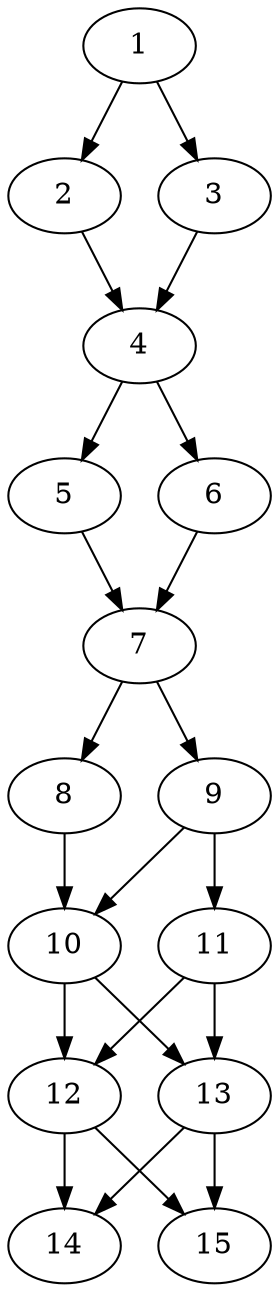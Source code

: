 // DAG automatically generated by daggen at Thu Oct  3 13:59:26 2019
// ./daggen --dot -n 15 --ccr 0.4 --fat 0.3 --regular 0.5 --density 0.9 --mindata 5242880 --maxdata 52428800 
digraph G {
  1 [size="116707840", alpha="0.07", expect_size="46683136"] 
  1 -> 2 [size ="46683136"]
  1 -> 3 [size ="46683136"]
  2 [size="91471360", alpha="0.18", expect_size="36588544"] 
  2 -> 4 [size ="36588544"]
  3 [size="100984320", alpha="0.01", expect_size="40393728"] 
  3 -> 4 [size ="40393728"]
  4 [size="114129920", alpha="0.12", expect_size="45651968"] 
  4 -> 5 [size ="45651968"]
  4 -> 6 [size ="45651968"]
  5 [size="129341440", alpha="0.18", expect_size="51736576"] 
  5 -> 7 [size ="51736576"]
  6 [size="74608640", alpha="0.06", expect_size="29843456"] 
  6 -> 7 [size ="29843456"]
  7 [size="112619520", alpha="0.11", expect_size="45047808"] 
  7 -> 8 [size ="45047808"]
  7 -> 9 [size ="45047808"]
  8 [size="78417920", alpha="0.09", expect_size="31367168"] 
  8 -> 10 [size ="31367168"]
  9 [size="87124480", alpha="0.17", expect_size="34849792"] 
  9 -> 10 [size ="34849792"]
  9 -> 11 [size ="34849792"]
  10 [size="58606080", alpha="0.10", expect_size="23442432"] 
  10 -> 12 [size ="23442432"]
  10 -> 13 [size ="23442432"]
  11 [size="14707200", alpha="0.00", expect_size="5882880"] 
  11 -> 12 [size ="5882880"]
  11 -> 13 [size ="5882880"]
  12 [size="53800960", alpha="0.10", expect_size="21520384"] 
  12 -> 14 [size ="21520384"]
  12 -> 15 [size ="21520384"]
  13 [size="39756800", alpha="0.11", expect_size="15902720"] 
  13 -> 14 [size ="15902720"]
  13 -> 15 [size ="15902720"]
  14 [size="45813760", alpha="0.04", expect_size="18325504"] 
  15 [size="115499520", alpha="0.05", expect_size="46199808"] 
}
